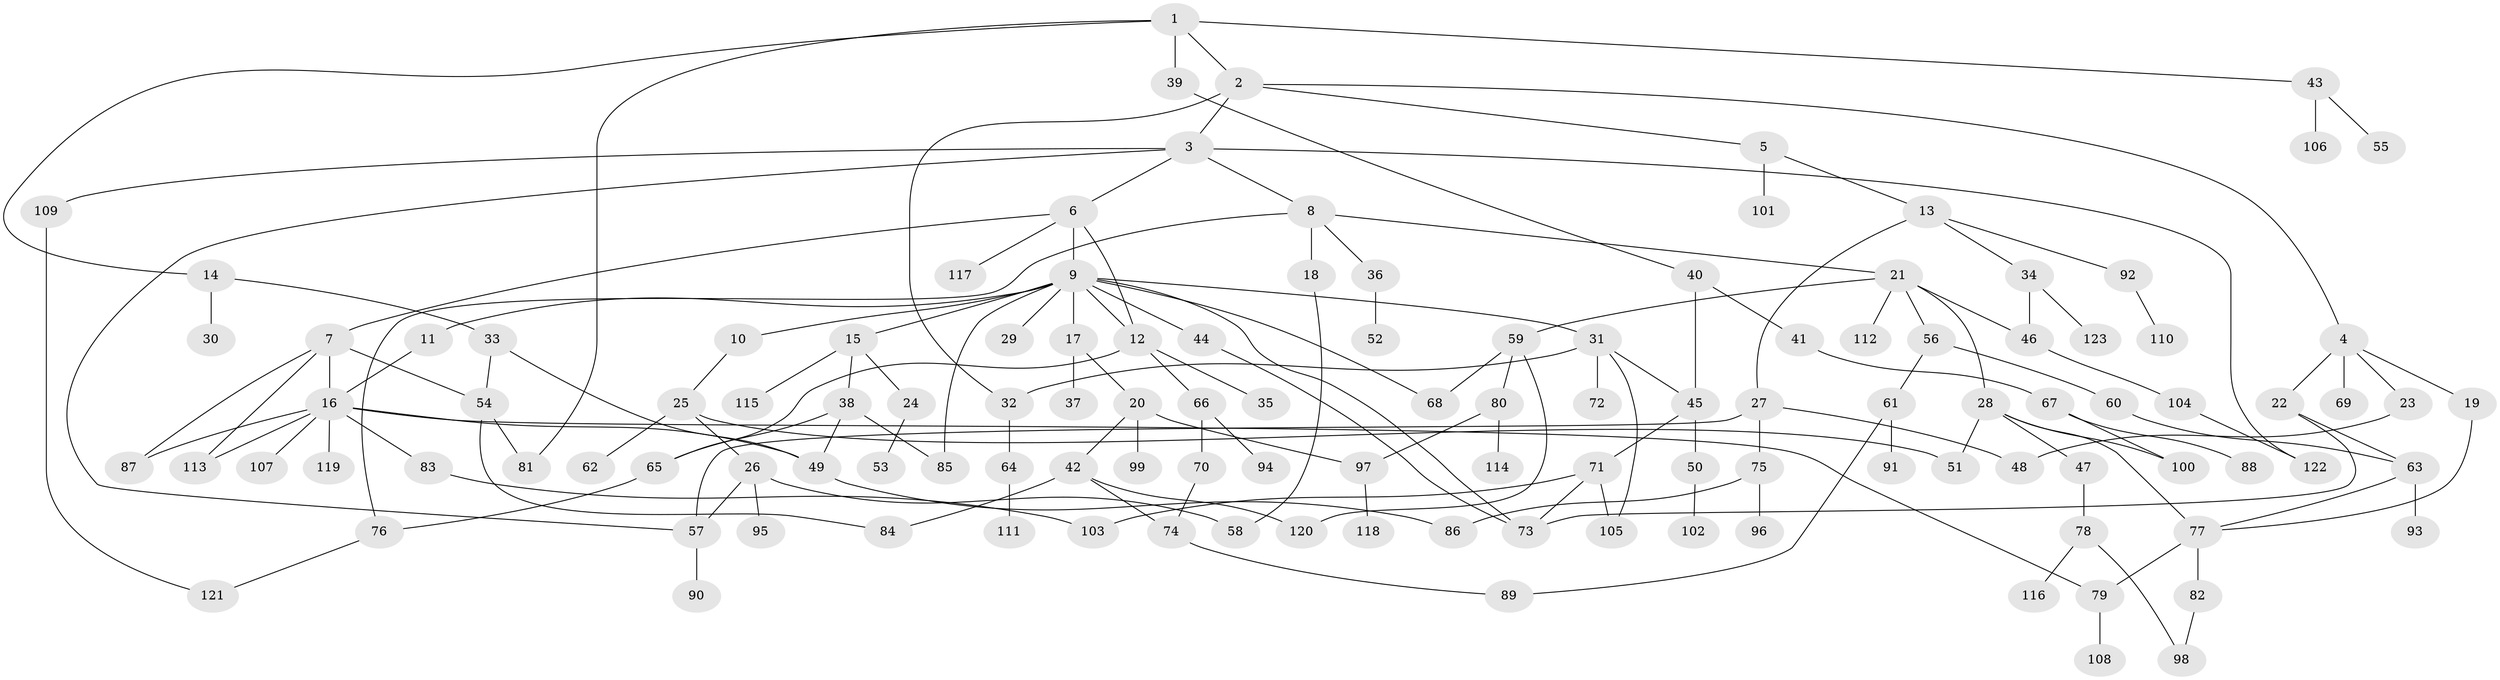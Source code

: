 // Generated by graph-tools (version 1.1) at 2025/34/03/09/25 02:34:22]
// undirected, 123 vertices, 161 edges
graph export_dot {
graph [start="1"]
  node [color=gray90,style=filled];
  1;
  2;
  3;
  4;
  5;
  6;
  7;
  8;
  9;
  10;
  11;
  12;
  13;
  14;
  15;
  16;
  17;
  18;
  19;
  20;
  21;
  22;
  23;
  24;
  25;
  26;
  27;
  28;
  29;
  30;
  31;
  32;
  33;
  34;
  35;
  36;
  37;
  38;
  39;
  40;
  41;
  42;
  43;
  44;
  45;
  46;
  47;
  48;
  49;
  50;
  51;
  52;
  53;
  54;
  55;
  56;
  57;
  58;
  59;
  60;
  61;
  62;
  63;
  64;
  65;
  66;
  67;
  68;
  69;
  70;
  71;
  72;
  73;
  74;
  75;
  76;
  77;
  78;
  79;
  80;
  81;
  82;
  83;
  84;
  85;
  86;
  87;
  88;
  89;
  90;
  91;
  92;
  93;
  94;
  95;
  96;
  97;
  98;
  99;
  100;
  101;
  102;
  103;
  104;
  105;
  106;
  107;
  108;
  109;
  110;
  111;
  112;
  113;
  114;
  115;
  116;
  117;
  118;
  119;
  120;
  121;
  122;
  123;
  1 -- 2;
  1 -- 14;
  1 -- 39;
  1 -- 43;
  1 -- 81;
  2 -- 3;
  2 -- 4;
  2 -- 5;
  2 -- 32;
  3 -- 6;
  3 -- 8;
  3 -- 109;
  3 -- 57;
  3 -- 122;
  4 -- 19;
  4 -- 22;
  4 -- 23;
  4 -- 69;
  5 -- 13;
  5 -- 101;
  6 -- 7;
  6 -- 9;
  6 -- 12;
  6 -- 117;
  7 -- 87;
  7 -- 113;
  7 -- 16;
  7 -- 54;
  8 -- 18;
  8 -- 21;
  8 -- 36;
  8 -- 76;
  9 -- 10;
  9 -- 11;
  9 -- 15;
  9 -- 17;
  9 -- 29;
  9 -- 31;
  9 -- 44;
  9 -- 68;
  9 -- 12;
  9 -- 73;
  9 -- 85;
  10 -- 25;
  11 -- 16;
  12 -- 35;
  12 -- 66;
  12 -- 65;
  13 -- 27;
  13 -- 34;
  13 -- 92;
  14 -- 30;
  14 -- 33;
  15 -- 24;
  15 -- 38;
  15 -- 115;
  16 -- 83;
  16 -- 107;
  16 -- 119;
  16 -- 79;
  16 -- 49;
  16 -- 87;
  16 -- 113;
  17 -- 20;
  17 -- 37;
  18 -- 58;
  19 -- 77;
  20 -- 42;
  20 -- 97;
  20 -- 99;
  21 -- 28;
  21 -- 56;
  21 -- 59;
  21 -- 112;
  21 -- 46;
  22 -- 73;
  22 -- 63;
  23 -- 48;
  24 -- 53;
  25 -- 26;
  25 -- 51;
  25 -- 62;
  26 -- 95;
  26 -- 57;
  26 -- 58;
  27 -- 57;
  27 -- 75;
  27 -- 48;
  28 -- 47;
  28 -- 77;
  28 -- 100;
  28 -- 51;
  31 -- 32;
  31 -- 72;
  31 -- 45;
  31 -- 105;
  32 -- 64;
  33 -- 54;
  33 -- 49;
  34 -- 46;
  34 -- 123;
  36 -- 52;
  38 -- 49;
  38 -- 65;
  38 -- 85;
  39 -- 40;
  40 -- 41;
  40 -- 45;
  41 -- 67;
  42 -- 74;
  42 -- 120;
  42 -- 84;
  43 -- 55;
  43 -- 106;
  44 -- 73;
  45 -- 50;
  45 -- 71;
  46 -- 104;
  47 -- 78;
  49 -- 86;
  50 -- 102;
  54 -- 84;
  54 -- 81;
  56 -- 60;
  56 -- 61;
  57 -- 90;
  59 -- 68;
  59 -- 80;
  59 -- 120;
  60 -- 63;
  61 -- 91;
  61 -- 89;
  63 -- 93;
  63 -- 77;
  64 -- 111;
  65 -- 76;
  66 -- 70;
  66 -- 94;
  67 -- 88;
  67 -- 100;
  70 -- 74;
  71 -- 103;
  71 -- 105;
  71 -- 73;
  74 -- 89;
  75 -- 96;
  75 -- 86;
  76 -- 121;
  77 -- 79;
  77 -- 82;
  78 -- 116;
  78 -- 98;
  79 -- 108;
  80 -- 114;
  80 -- 97;
  82 -- 98;
  83 -- 103;
  92 -- 110;
  97 -- 118;
  104 -- 122;
  109 -- 121;
}
